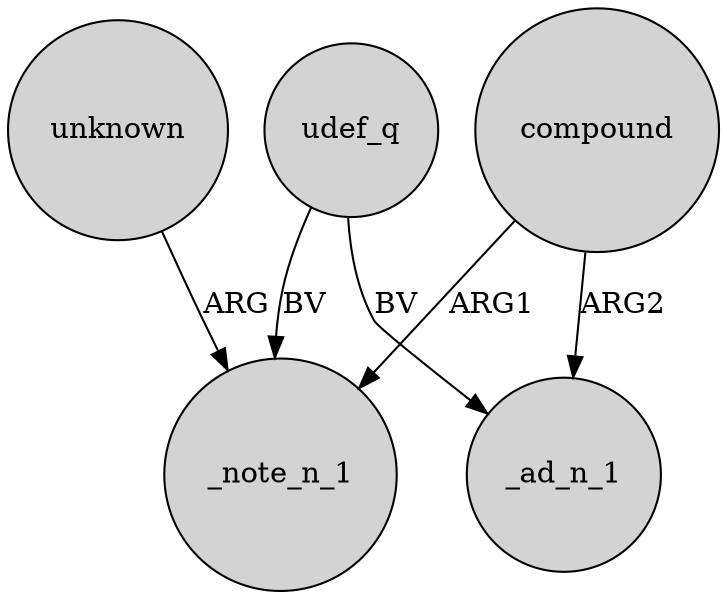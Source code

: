 digraph {
	node [shape=circle style=filled]
	unknown -> _note_n_1 [label=ARG]
	compound -> _ad_n_1 [label=ARG2]
	compound -> _note_n_1 [label=ARG1]
	udef_q -> _ad_n_1 [label=BV]
	udef_q -> _note_n_1 [label=BV]
}
